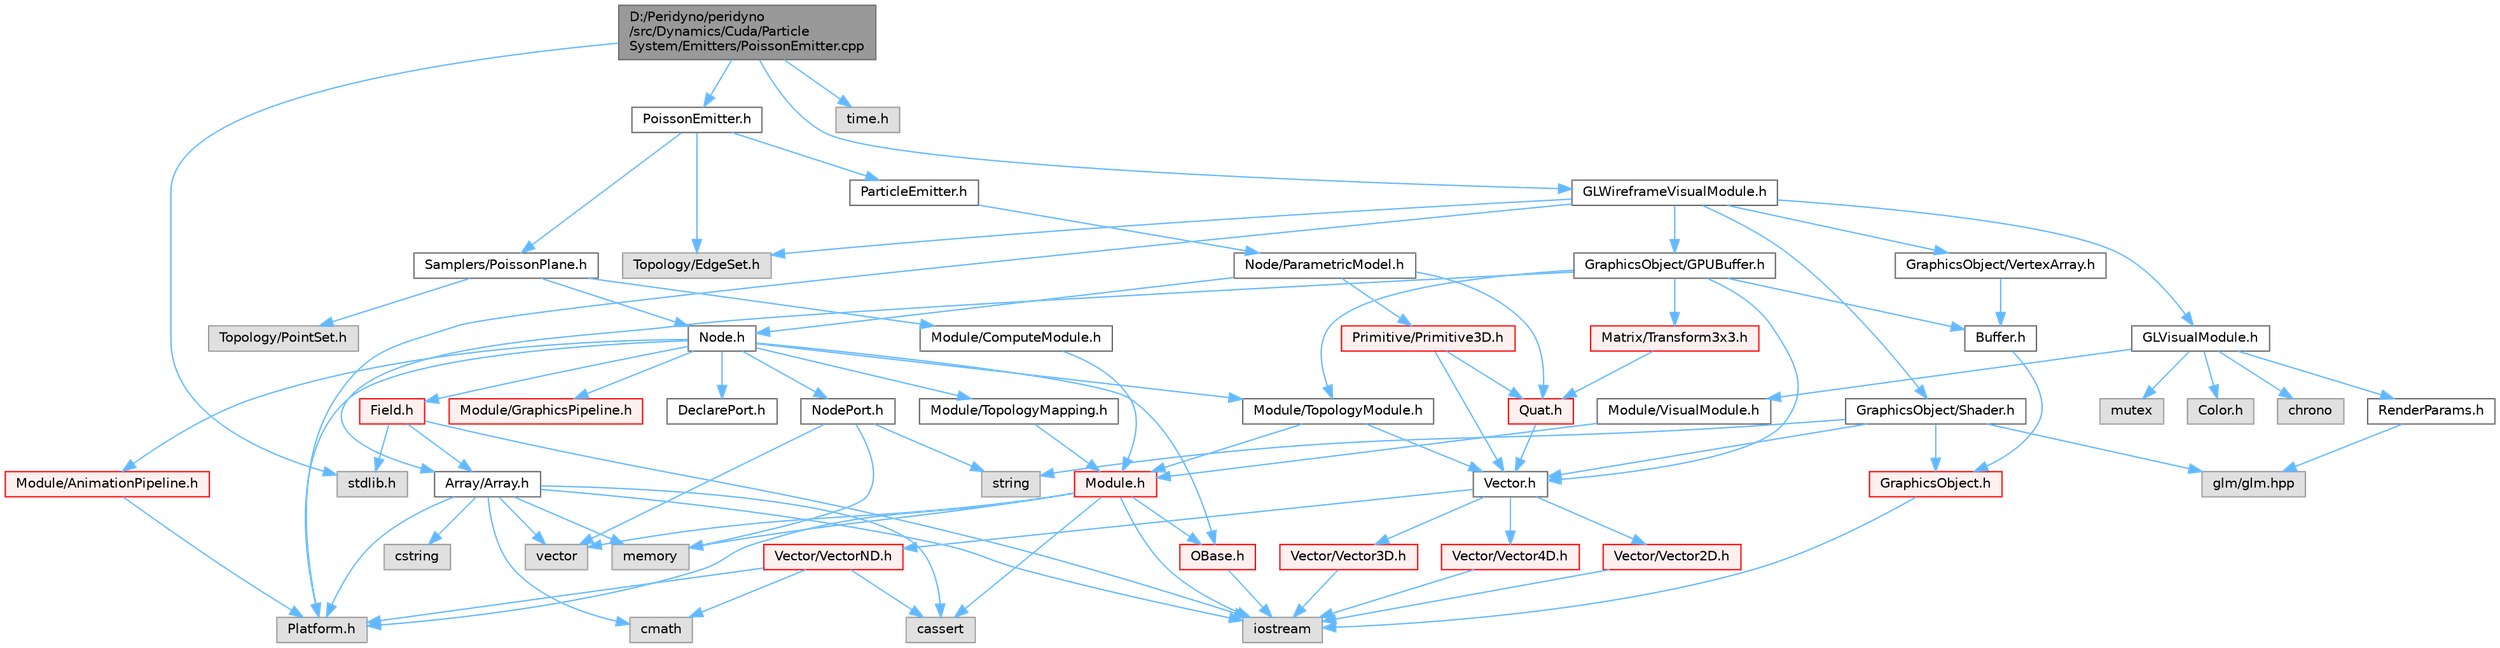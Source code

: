 digraph "D:/Peridyno/peridyno/src/Dynamics/Cuda/ParticleSystem/Emitters/PoissonEmitter.cpp"
{
 // LATEX_PDF_SIZE
  bgcolor="transparent";
  edge [fontname=Helvetica,fontsize=10,labelfontname=Helvetica,labelfontsize=10];
  node [fontname=Helvetica,fontsize=10,shape=box,height=0.2,width=0.4];
  Node1 [id="Node000001",label="D:/Peridyno/peridyno\l/src/Dynamics/Cuda/Particle\lSystem/Emitters/PoissonEmitter.cpp",height=0.2,width=0.4,color="gray40", fillcolor="grey60", style="filled", fontcolor="black",tooltip=" "];
  Node1 -> Node2 [id="edge1_Node000001_Node000002",color="steelblue1",style="solid",tooltip=" "];
  Node2 [id="Node000002",label="PoissonEmitter.h",height=0.2,width=0.4,color="grey40", fillcolor="white", style="filled",URL="$_poisson_emitter_8h.html",tooltip=" "];
  Node2 -> Node3 [id="edge2_Node000002_Node000003",color="steelblue1",style="solid",tooltip=" "];
  Node3 [id="Node000003",label="ParticleEmitter.h",height=0.2,width=0.4,color="grey40", fillcolor="white", style="filled",URL="$_cuda_2_particle_system_2_emitters_2_particle_emitter_8h.html",tooltip=" "];
  Node3 -> Node4 [id="edge3_Node000003_Node000004",color="steelblue1",style="solid",tooltip=" "];
  Node4 [id="Node000004",label="Node/ParametricModel.h",height=0.2,width=0.4,color="grey40", fillcolor="white", style="filled",URL="$_parametric_model_8h.html",tooltip=" "];
  Node4 -> Node5 [id="edge4_Node000004_Node000005",color="steelblue1",style="solid",tooltip=" "];
  Node5 [id="Node000005",label="Node.h",height=0.2,width=0.4,color="grey40", fillcolor="white", style="filled",URL="$_node_8h.html",tooltip=" "];
  Node5 -> Node6 [id="edge5_Node000005_Node000006",color="steelblue1",style="solid",tooltip=" "];
  Node6 [id="Node000006",label="OBase.h",height=0.2,width=0.4,color="red", fillcolor="#FFF0F0", style="filled",URL="$_o_base_8h.html",tooltip=" "];
  Node6 -> Node7 [id="edge6_Node000006_Node000007",color="steelblue1",style="solid",tooltip=" "];
  Node7 [id="Node000007",label="iostream",height=0.2,width=0.4,color="grey60", fillcolor="#E0E0E0", style="filled",tooltip=" "];
  Node5 -> Node18 [id="edge7_Node000005_Node000018",color="steelblue1",style="solid",tooltip=" "];
  Node18 [id="Node000018",label="Field.h",height=0.2,width=0.4,color="red", fillcolor="#FFF0F0", style="filled",URL="$_field_8h.html",tooltip=" "];
  Node18 -> Node7 [id="edge8_Node000018_Node000007",color="steelblue1",style="solid",tooltip=" "];
  Node18 -> Node19 [id="edge9_Node000018_Node000019",color="steelblue1",style="solid",tooltip=" "];
  Node19 [id="Node000019",label="stdlib.h",height=0.2,width=0.4,color="grey60", fillcolor="#E0E0E0", style="filled",tooltip=" "];
  Node18 -> Node21 [id="edge10_Node000018_Node000021",color="steelblue1",style="solid",tooltip=" "];
  Node21 [id="Node000021",label="Array/Array.h",height=0.2,width=0.4,color="grey40", fillcolor="white", style="filled",URL="$_array_8h.html",tooltip=" "];
  Node21 -> Node9 [id="edge11_Node000021_Node000009",color="steelblue1",style="solid",tooltip=" "];
  Node9 [id="Node000009",label="Platform.h",height=0.2,width=0.4,color="grey60", fillcolor="#E0E0E0", style="filled",tooltip=" "];
  Node21 -> Node22 [id="edge12_Node000021_Node000022",color="steelblue1",style="solid",tooltip=" "];
  Node22 [id="Node000022",label="cassert",height=0.2,width=0.4,color="grey60", fillcolor="#E0E0E0", style="filled",tooltip=" "];
  Node21 -> Node23 [id="edge13_Node000021_Node000023",color="steelblue1",style="solid",tooltip=" "];
  Node23 [id="Node000023",label="vector",height=0.2,width=0.4,color="grey60", fillcolor="#E0E0E0", style="filled",tooltip=" "];
  Node21 -> Node7 [id="edge14_Node000021_Node000007",color="steelblue1",style="solid",tooltip=" "];
  Node21 -> Node24 [id="edge15_Node000021_Node000024",color="steelblue1",style="solid",tooltip=" "];
  Node24 [id="Node000024",label="cstring",height=0.2,width=0.4,color="grey60", fillcolor="#E0E0E0", style="filled",tooltip=" "];
  Node21 -> Node25 [id="edge16_Node000021_Node000025",color="steelblue1",style="solid",tooltip=" "];
  Node25 [id="Node000025",label="memory",height=0.2,width=0.4,color="grey60", fillcolor="#E0E0E0", style="filled",tooltip=" "];
  Node21 -> Node26 [id="edge17_Node000021_Node000026",color="steelblue1",style="solid",tooltip=" "];
  Node26 [id="Node000026",label="cmath",height=0.2,width=0.4,color="grey60", fillcolor="#E0E0E0", style="filled",tooltip=" "];
  Node5 -> Node9 [id="edge18_Node000005_Node000009",color="steelblue1",style="solid",tooltip=" "];
  Node5 -> Node71 [id="edge19_Node000005_Node000071",color="steelblue1",style="solid",tooltip=" "];
  Node71 [id="Node000071",label="DeclarePort.h",height=0.2,width=0.4,color="grey40", fillcolor="white", style="filled",URL="$_declare_port_8h.html",tooltip=" "];
  Node5 -> Node72 [id="edge20_Node000005_Node000072",color="steelblue1",style="solid",tooltip=" "];
  Node72 [id="Node000072",label="NodePort.h",height=0.2,width=0.4,color="grey40", fillcolor="white", style="filled",URL="$_node_port_8h.html",tooltip=" "];
  Node72 -> Node12 [id="edge21_Node000072_Node000012",color="steelblue1",style="solid",tooltip=" "];
  Node12 [id="Node000012",label="string",height=0.2,width=0.4,color="grey60", fillcolor="#E0E0E0", style="filled",tooltip=" "];
  Node72 -> Node23 [id="edge22_Node000072_Node000023",color="steelblue1",style="solid",tooltip=" "];
  Node72 -> Node25 [id="edge23_Node000072_Node000025",color="steelblue1",style="solid",tooltip=" "];
  Node5 -> Node73 [id="edge24_Node000005_Node000073",color="steelblue1",style="solid",tooltip=" "];
  Node73 [id="Node000073",label="Module/TopologyModule.h",height=0.2,width=0.4,color="grey40", fillcolor="white", style="filled",URL="$_topology_module_8h.html",tooltip=" "];
  Node73 -> Node34 [id="edge25_Node000073_Node000034",color="steelblue1",style="solid",tooltip=" "];
  Node34 [id="Node000034",label="Vector.h",height=0.2,width=0.4,color="grey40", fillcolor="white", style="filled",URL="$_vector_8h.html",tooltip=" "];
  Node34 -> Node35 [id="edge26_Node000034_Node000035",color="steelblue1",style="solid",tooltip=" "];
  Node35 [id="Node000035",label="Vector/Vector2D.h",height=0.2,width=0.4,color="red", fillcolor="#FFF0F0", style="filled",URL="$_vector2_d_8h.html",tooltip=" "];
  Node35 -> Node7 [id="edge27_Node000035_Node000007",color="steelblue1",style="solid",tooltip=" "];
  Node34 -> Node41 [id="edge28_Node000034_Node000041",color="steelblue1",style="solid",tooltip=" "];
  Node41 [id="Node000041",label="Vector/Vector3D.h",height=0.2,width=0.4,color="red", fillcolor="#FFF0F0", style="filled",URL="$_vector3_d_8h.html",tooltip=" "];
  Node41 -> Node7 [id="edge29_Node000041_Node000007",color="steelblue1",style="solid",tooltip=" "];
  Node34 -> Node44 [id="edge30_Node000034_Node000044",color="steelblue1",style="solid",tooltip=" "];
  Node44 [id="Node000044",label="Vector/Vector4D.h",height=0.2,width=0.4,color="red", fillcolor="#FFF0F0", style="filled",URL="$_vector4_d_8h.html",tooltip=" "];
  Node44 -> Node7 [id="edge31_Node000044_Node000007",color="steelblue1",style="solid",tooltip=" "];
  Node34 -> Node47 [id="edge32_Node000034_Node000047",color="steelblue1",style="solid",tooltip=" "];
  Node47 [id="Node000047",label="Vector/VectorND.h",height=0.2,width=0.4,color="red", fillcolor="#FFF0F0", style="filled",URL="$_vector_n_d_8h.html",tooltip=" "];
  Node47 -> Node26 [id="edge33_Node000047_Node000026",color="steelblue1",style="solid",tooltip=" "];
  Node47 -> Node22 [id="edge34_Node000047_Node000022",color="steelblue1",style="solid",tooltip=" "];
  Node47 -> Node9 [id="edge35_Node000047_Node000009",color="steelblue1",style="solid",tooltip=" "];
  Node73 -> Node74 [id="edge36_Node000073_Node000074",color="steelblue1",style="solid",tooltip=" "];
  Node74 [id="Node000074",label="Module.h",height=0.2,width=0.4,color="red", fillcolor="#FFF0F0", style="filled",URL="$_module_8h.html",tooltip=" "];
  Node74 -> Node9 [id="edge37_Node000074_Node000009",color="steelblue1",style="solid",tooltip=" "];
  Node74 -> Node25 [id="edge38_Node000074_Node000025",color="steelblue1",style="solid",tooltip=" "];
  Node74 -> Node23 [id="edge39_Node000074_Node000023",color="steelblue1",style="solid",tooltip=" "];
  Node74 -> Node22 [id="edge40_Node000074_Node000022",color="steelblue1",style="solid",tooltip=" "];
  Node74 -> Node7 [id="edge41_Node000074_Node000007",color="steelblue1",style="solid",tooltip=" "];
  Node74 -> Node6 [id="edge42_Node000074_Node000006",color="steelblue1",style="solid",tooltip=" "];
  Node5 -> Node94 [id="edge43_Node000005_Node000094",color="steelblue1",style="solid",tooltip=" "];
  Node94 [id="Node000094",label="Module/TopologyMapping.h",height=0.2,width=0.4,color="grey40", fillcolor="white", style="filled",URL="$_topology_mapping_8h.html",tooltip=" "];
  Node94 -> Node74 [id="edge44_Node000094_Node000074",color="steelblue1",style="solid",tooltip=" "];
  Node5 -> Node95 [id="edge45_Node000005_Node000095",color="steelblue1",style="solid",tooltip=" "];
  Node95 [id="Node000095",label="Module/AnimationPipeline.h",height=0.2,width=0.4,color="red", fillcolor="#FFF0F0", style="filled",URL="$_animation_pipeline_8h.html",tooltip=" "];
  Node95 -> Node9 [id="edge46_Node000095_Node000009",color="steelblue1",style="solid",tooltip=" "];
  Node5 -> Node97 [id="edge47_Node000005_Node000097",color="steelblue1",style="solid",tooltip=" "];
  Node97 [id="Node000097",label="Module/GraphicsPipeline.h",height=0.2,width=0.4,color="red", fillcolor="#FFF0F0", style="filled",URL="$_graphics_pipeline_8h.html",tooltip=" "];
  Node4 -> Node65 [id="edge48_Node000004_Node000065",color="steelblue1",style="solid",tooltip=" "];
  Node65 [id="Node000065",label="Quat.h",height=0.2,width=0.4,color="red", fillcolor="#FFF0F0", style="filled",URL="$_quat_8h.html",tooltip="Implementation of quaternion."];
  Node65 -> Node34 [id="edge49_Node000065_Node000034",color="steelblue1",style="solid",tooltip=" "];
  Node4 -> Node98 [id="edge50_Node000004_Node000098",color="steelblue1",style="solid",tooltip=" "];
  Node98 [id="Node000098",label="Primitive/Primitive3D.h",height=0.2,width=0.4,color="red", fillcolor="#FFF0F0", style="filled",URL="$_primitive3_d_8h.html",tooltip=" "];
  Node98 -> Node34 [id="edge51_Node000098_Node000034",color="steelblue1",style="solid",tooltip=" "];
  Node98 -> Node65 [id="edge52_Node000098_Node000065",color="steelblue1",style="solid",tooltip=" "];
  Node2 -> Node102 [id="edge53_Node000002_Node000102",color="steelblue1",style="solid",tooltip=" "];
  Node102 [id="Node000102",label="Topology/EdgeSet.h",height=0.2,width=0.4,color="grey60", fillcolor="#E0E0E0", style="filled",tooltip=" "];
  Node2 -> Node103 [id="edge54_Node000002_Node000103",color="steelblue1",style="solid",tooltip=" "];
  Node103 [id="Node000103",label="Samplers/PoissonPlane.h",height=0.2,width=0.4,color="grey40", fillcolor="white", style="filled",URL="$_poisson_plane_8h.html",tooltip=" "];
  Node103 -> Node5 [id="edge55_Node000103_Node000005",color="steelblue1",style="solid",tooltip=" "];
  Node103 -> Node104 [id="edge56_Node000103_Node000104",color="steelblue1",style="solid",tooltip=" "];
  Node104 [id="Node000104",label="Topology/PointSet.h",height=0.2,width=0.4,color="grey60", fillcolor="#E0E0E0", style="filled",tooltip=" "];
  Node103 -> Node105 [id="edge57_Node000103_Node000105",color="steelblue1",style="solid",tooltip=" "];
  Node105 [id="Node000105",label="Module/ComputeModule.h",height=0.2,width=0.4,color="grey40", fillcolor="white", style="filled",URL="$_compute_module_8h.html",tooltip=" "];
  Node105 -> Node74 [id="edge58_Node000105_Node000074",color="steelblue1",style="solid",tooltip=" "];
  Node1 -> Node106 [id="edge59_Node000001_Node000106",color="steelblue1",style="solid",tooltip=" "];
  Node106 [id="Node000106",label="GLWireframeVisualModule.h",height=0.2,width=0.4,color="grey40", fillcolor="white", style="filled",URL="$_g_l_wireframe_visual_module_8h.html",tooltip=" "];
  Node106 -> Node9 [id="edge60_Node000106_Node000009",color="steelblue1",style="solid",tooltip=" "];
  Node106 -> Node102 [id="edge61_Node000106_Node000102",color="steelblue1",style="solid",tooltip=" "];
  Node106 -> Node107 [id="edge62_Node000106_Node000107",color="steelblue1",style="solid",tooltip=" "];
  Node107 [id="Node000107",label="GLVisualModule.h",height=0.2,width=0.4,color="grey40", fillcolor="white", style="filled",URL="$_g_l_visual_module_8h.html",tooltip=" "];
  Node107 -> Node108 [id="edge63_Node000107_Node000108",color="steelblue1",style="solid",tooltip=" "];
  Node108 [id="Node000108",label="chrono",height=0.2,width=0.4,color="grey60", fillcolor="#E0E0E0", style="filled",tooltip=" "];
  Node107 -> Node76 [id="edge64_Node000107_Node000076",color="steelblue1",style="solid",tooltip=" "];
  Node76 [id="Node000076",label="mutex",height=0.2,width=0.4,color="grey60", fillcolor="#E0E0E0", style="filled",tooltip=" "];
  Node107 -> Node109 [id="edge65_Node000107_Node000109",color="steelblue1",style="solid",tooltip=" "];
  Node109 [id="Node000109",label="Module/VisualModule.h",height=0.2,width=0.4,color="grey40", fillcolor="white", style="filled",URL="$_visual_module_8h.html",tooltip=" "];
  Node109 -> Node74 [id="edge66_Node000109_Node000074",color="steelblue1",style="solid",tooltip=" "];
  Node107 -> Node110 [id="edge67_Node000107_Node000110",color="steelblue1",style="solid",tooltip=" "];
  Node110 [id="Node000110",label="Color.h",height=0.2,width=0.4,color="grey60", fillcolor="#E0E0E0", style="filled",tooltip=" "];
  Node107 -> Node111 [id="edge68_Node000107_Node000111",color="steelblue1",style="solid",tooltip=" "];
  Node111 [id="Node000111",label="RenderParams.h",height=0.2,width=0.4,color="grey40", fillcolor="white", style="filled",URL="$_render_params_8h.html",tooltip=" "];
  Node111 -> Node69 [id="edge69_Node000111_Node000069",color="steelblue1",style="solid",tooltip=" "];
  Node69 [id="Node000069",label="glm/glm.hpp",height=0.2,width=0.4,color="grey60", fillcolor="#E0E0E0", style="filled",tooltip=" "];
  Node106 -> Node112 [id="edge70_Node000106_Node000112",color="steelblue1",style="solid",tooltip=" "];
  Node112 [id="Node000112",label="GraphicsObject/GPUBuffer.h",height=0.2,width=0.4,color="grey40", fillcolor="white", style="filled",URL="$_g_p_u_buffer_8h.html",tooltip=" "];
  Node112 -> Node113 [id="edge71_Node000112_Node000113",color="steelblue1",style="solid",tooltip=" "];
  Node113 [id="Node000113",label="Buffer.h",height=0.2,width=0.4,color="grey40", fillcolor="white", style="filled",URL="$_buffer_8h.html",tooltip=" "];
  Node113 -> Node114 [id="edge72_Node000113_Node000114",color="steelblue1",style="solid",tooltip=" "];
  Node114 [id="Node000114",label="GraphicsObject.h",height=0.2,width=0.4,color="red", fillcolor="#FFF0F0", style="filled",URL="$_graphics_object_8h.html",tooltip=" "];
  Node114 -> Node7 [id="edge73_Node000114_Node000007",color="steelblue1",style="solid",tooltip=" "];
  Node112 -> Node21 [id="edge74_Node000112_Node000021",color="steelblue1",style="solid",tooltip=" "];
  Node112 -> Node34 [id="edge75_Node000112_Node000034",color="steelblue1",style="solid",tooltip=" "];
  Node112 -> Node64 [id="edge76_Node000112_Node000064",color="steelblue1",style="solid",tooltip=" "];
  Node64 [id="Node000064",label="Matrix/Transform3x3.h",height=0.2,width=0.4,color="red", fillcolor="#FFF0F0", style="filled",URL="$_transform3x3_8h.html",tooltip=" "];
  Node64 -> Node65 [id="edge77_Node000064_Node000065",color="steelblue1",style="solid",tooltip=" "];
  Node112 -> Node73 [id="edge78_Node000112_Node000073",color="steelblue1",style="solid",tooltip=" "];
  Node106 -> Node115 [id="edge79_Node000106_Node000115",color="steelblue1",style="solid",tooltip=" "];
  Node115 [id="Node000115",label="GraphicsObject/VertexArray.h",height=0.2,width=0.4,color="grey40", fillcolor="white", style="filled",URL="$_vertex_array_8h.html",tooltip=" "];
  Node115 -> Node113 [id="edge80_Node000115_Node000113",color="steelblue1",style="solid",tooltip=" "];
  Node106 -> Node116 [id="edge81_Node000106_Node000116",color="steelblue1",style="solid",tooltip=" "];
  Node116 [id="Node000116",label="GraphicsObject/Shader.h",height=0.2,width=0.4,color="grey40", fillcolor="white", style="filled",URL="$_shader_8h.html",tooltip=" "];
  Node116 -> Node114 [id="edge82_Node000116_Node000114",color="steelblue1",style="solid",tooltip=" "];
  Node116 -> Node12 [id="edge83_Node000116_Node000012",color="steelblue1",style="solid",tooltip=" "];
  Node116 -> Node34 [id="edge84_Node000116_Node000034",color="steelblue1",style="solid",tooltip=" "];
  Node116 -> Node69 [id="edge85_Node000116_Node000069",color="steelblue1",style="solid",tooltip=" "];
  Node1 -> Node117 [id="edge86_Node000001_Node000117",color="steelblue1",style="solid",tooltip=" "];
  Node117 [id="Node000117",label="time.h",height=0.2,width=0.4,color="grey60", fillcolor="#E0E0E0", style="filled",tooltip=" "];
  Node1 -> Node19 [id="edge87_Node000001_Node000019",color="steelblue1",style="solid",tooltip=" "];
}
